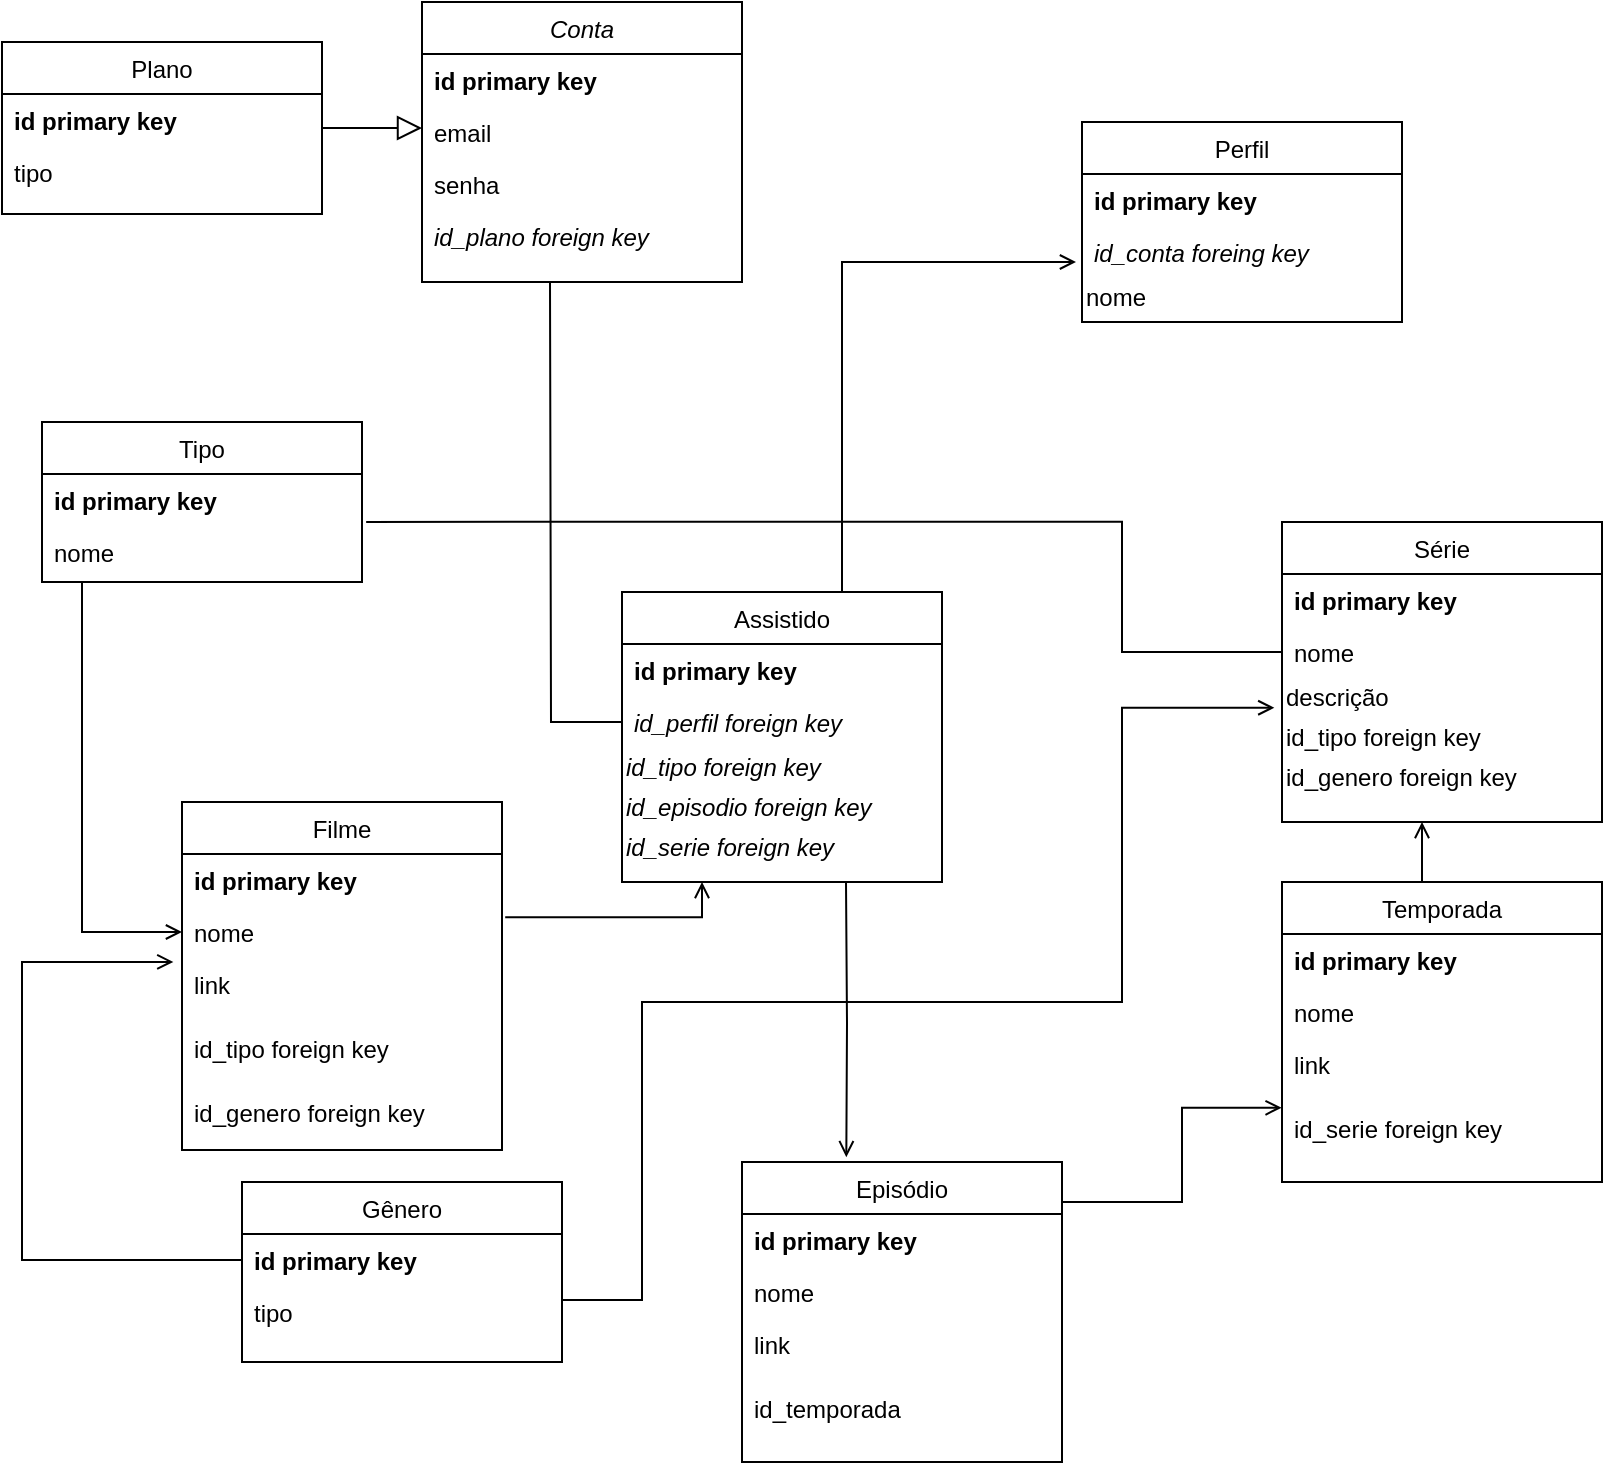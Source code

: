<mxfile version="14.6.0" type="github">
  <diagram id="C5RBs43oDa-KdzZeNtuy" name="Page-1">
    <mxGraphModel dx="1296" dy="569" grid="1" gridSize="10" guides="1" tooltips="1" connect="1" arrows="1" fold="1" page="1" pageScale="1" pageWidth="827" pageHeight="1169" math="0" shadow="0">
      <root>
        <mxCell id="WIyWlLk6GJQsqaUBKTNV-0" />
        <mxCell id="WIyWlLk6GJQsqaUBKTNV-1" parent="WIyWlLk6GJQsqaUBKTNV-0" />
        <mxCell id="zkfFHV4jXpPFQw0GAbJ--0" value="Conta" style="swimlane;fontStyle=2;align=center;verticalAlign=top;childLayout=stackLayout;horizontal=1;startSize=26;horizontalStack=0;resizeParent=1;resizeLast=0;collapsible=1;marginBottom=0;rounded=0;shadow=0;strokeWidth=1;" parent="WIyWlLk6GJQsqaUBKTNV-1" vertex="1">
          <mxGeometry x="220" y="120" width="160" height="140" as="geometry">
            <mxRectangle x="230" y="140" width="160" height="26" as="alternateBounds" />
          </mxGeometry>
        </mxCell>
        <mxCell id="zkfFHV4jXpPFQw0GAbJ--1" value="id primary key" style="text;align=left;verticalAlign=top;spacingLeft=4;spacingRight=4;overflow=hidden;rotatable=0;points=[[0,0.5],[1,0.5]];portConstraint=eastwest;fontStyle=1" parent="zkfFHV4jXpPFQw0GAbJ--0" vertex="1">
          <mxGeometry y="26" width="160" height="26" as="geometry" />
        </mxCell>
        <mxCell id="zkfFHV4jXpPFQw0GAbJ--2" value="email " style="text;align=left;verticalAlign=top;spacingLeft=4;spacingRight=4;overflow=hidden;rotatable=0;points=[[0,0.5],[1,0.5]];portConstraint=eastwest;rounded=0;shadow=0;html=0;" parent="zkfFHV4jXpPFQw0GAbJ--0" vertex="1">
          <mxGeometry y="52" width="160" height="26" as="geometry" />
        </mxCell>
        <mxCell id="zkfFHV4jXpPFQw0GAbJ--3" value="senha" style="text;align=left;verticalAlign=top;spacingLeft=4;spacingRight=4;overflow=hidden;rotatable=0;points=[[0,0.5],[1,0.5]];portConstraint=eastwest;rounded=0;shadow=0;html=0;" parent="zkfFHV4jXpPFQw0GAbJ--0" vertex="1">
          <mxGeometry y="78" width="160" height="26" as="geometry" />
        </mxCell>
        <mxCell id="h_JzUmfi_xWBJzCcmj3I-3" value="id_plano foreign key" style="text;align=left;verticalAlign=top;spacingLeft=4;spacingRight=4;overflow=hidden;rotatable=0;points=[[0,0.5],[1,0.5]];portConstraint=eastwest;rounded=0;shadow=0;html=0;fontStyle=2" vertex="1" parent="zkfFHV4jXpPFQw0GAbJ--0">
          <mxGeometry y="104" width="160" height="26" as="geometry" />
        </mxCell>
        <mxCell id="zkfFHV4jXpPFQw0GAbJ--6" value="Plano" style="swimlane;fontStyle=0;align=center;verticalAlign=top;childLayout=stackLayout;horizontal=1;startSize=26;horizontalStack=0;resizeParent=1;resizeLast=0;collapsible=1;marginBottom=0;rounded=0;shadow=0;strokeWidth=1;" parent="WIyWlLk6GJQsqaUBKTNV-1" vertex="1">
          <mxGeometry x="10" y="140" width="160" height="86" as="geometry">
            <mxRectangle x="130" y="380" width="160" height="26" as="alternateBounds" />
          </mxGeometry>
        </mxCell>
        <mxCell id="zkfFHV4jXpPFQw0GAbJ--7" value="id primary key" style="text;align=left;verticalAlign=top;spacingLeft=4;spacingRight=4;overflow=hidden;rotatable=0;points=[[0,0.5],[1,0.5]];portConstraint=eastwest;fontStyle=1" parent="zkfFHV4jXpPFQw0GAbJ--6" vertex="1">
          <mxGeometry y="26" width="160" height="26" as="geometry" />
        </mxCell>
        <mxCell id="zkfFHV4jXpPFQw0GAbJ--8" value="tipo" style="text;align=left;verticalAlign=top;spacingLeft=4;spacingRight=4;overflow=hidden;rotatable=0;points=[[0,0.5],[1,0.5]];portConstraint=eastwest;rounded=0;shadow=0;html=0;" parent="zkfFHV4jXpPFQw0GAbJ--6" vertex="1">
          <mxGeometry y="52" width="160" height="26" as="geometry" />
        </mxCell>
        <mxCell id="zkfFHV4jXpPFQw0GAbJ--12" value="" style="endArrow=block;endSize=10;endFill=0;shadow=0;strokeWidth=1;rounded=0;edgeStyle=elbowEdgeStyle;elbow=vertical;" parent="WIyWlLk6GJQsqaUBKTNV-1" source="zkfFHV4jXpPFQw0GAbJ--6" target="zkfFHV4jXpPFQw0GAbJ--0" edge="1">
          <mxGeometry width="160" relative="1" as="geometry">
            <mxPoint x="200" y="203" as="sourcePoint" />
            <mxPoint x="200" y="203" as="targetPoint" />
            <Array as="points">
              <mxPoint x="170" y="200" />
            </Array>
          </mxGeometry>
        </mxCell>
        <mxCell id="zkfFHV4jXpPFQw0GAbJ--13" value="Série" style="swimlane;fontStyle=0;align=center;verticalAlign=top;childLayout=stackLayout;horizontal=1;startSize=26;horizontalStack=0;resizeParent=1;resizeLast=0;collapsible=1;marginBottom=0;rounded=0;shadow=0;strokeWidth=1;" parent="WIyWlLk6GJQsqaUBKTNV-1" vertex="1">
          <mxGeometry x="650" y="380" width="160" height="150" as="geometry">
            <mxRectangle x="340" y="380" width="170" height="26" as="alternateBounds" />
          </mxGeometry>
        </mxCell>
        <mxCell id="zkfFHV4jXpPFQw0GAbJ--14" value="id primary key" style="text;align=left;verticalAlign=top;spacingLeft=4;spacingRight=4;overflow=hidden;rotatable=0;points=[[0,0.5],[1,0.5]];portConstraint=eastwest;fontStyle=1" parent="zkfFHV4jXpPFQw0GAbJ--13" vertex="1">
          <mxGeometry y="26" width="160" height="26" as="geometry" />
        </mxCell>
        <mxCell id="h_JzUmfi_xWBJzCcmj3I-0" value="nome" style="text;align=left;verticalAlign=top;spacingLeft=4;spacingRight=4;overflow=hidden;rotatable=0;points=[[0,0.5],[1,0.5]];portConstraint=eastwest;" vertex="1" parent="zkfFHV4jXpPFQw0GAbJ--13">
          <mxGeometry y="52" width="160" height="26" as="geometry" />
        </mxCell>
        <mxCell id="h_JzUmfi_xWBJzCcmj3I-2" value="descrição" style="text;html=1;align=left;verticalAlign=middle;resizable=0;points=[];autosize=1;strokeColor=none;" vertex="1" parent="zkfFHV4jXpPFQw0GAbJ--13">
          <mxGeometry y="78" width="160" height="20" as="geometry" />
        </mxCell>
        <mxCell id="h_JzUmfi_xWBJzCcmj3I-53" value="id_tipo foreign key" style="text;html=1;align=left;verticalAlign=middle;resizable=0;points=[];autosize=1;strokeColor=none;" vertex="1" parent="zkfFHV4jXpPFQw0GAbJ--13">
          <mxGeometry y="98" width="160" height="20" as="geometry" />
        </mxCell>
        <mxCell id="h_JzUmfi_xWBJzCcmj3I-63" value="id_genero foreign key" style="text;html=1;align=left;verticalAlign=middle;resizable=0;points=[];autosize=1;strokeColor=none;" vertex="1" parent="zkfFHV4jXpPFQw0GAbJ--13">
          <mxGeometry y="118" width="160" height="20" as="geometry" />
        </mxCell>
        <mxCell id="zkfFHV4jXpPFQw0GAbJ--17" value="Temporada" style="swimlane;fontStyle=0;align=center;verticalAlign=top;childLayout=stackLayout;horizontal=1;startSize=26;horizontalStack=0;resizeParent=1;resizeLast=0;collapsible=1;marginBottom=0;rounded=0;shadow=0;strokeWidth=1;" parent="WIyWlLk6GJQsqaUBKTNV-1" vertex="1">
          <mxGeometry x="650" y="560" width="160" height="150" as="geometry">
            <mxRectangle x="550" y="140" width="160" height="26" as="alternateBounds" />
          </mxGeometry>
        </mxCell>
        <mxCell id="zkfFHV4jXpPFQw0GAbJ--18" value="id primary key" style="text;align=left;verticalAlign=top;spacingLeft=4;spacingRight=4;overflow=hidden;rotatable=0;points=[[0,0.5],[1,0.5]];portConstraint=eastwest;fontStyle=1" parent="zkfFHV4jXpPFQw0GAbJ--17" vertex="1">
          <mxGeometry y="26" width="160" height="26" as="geometry" />
        </mxCell>
        <mxCell id="zkfFHV4jXpPFQw0GAbJ--19" value="nome" style="text;align=left;verticalAlign=top;spacingLeft=4;spacingRight=4;overflow=hidden;rotatable=0;points=[[0,0.5],[1,0.5]];portConstraint=eastwest;rounded=0;shadow=0;html=0;" parent="zkfFHV4jXpPFQw0GAbJ--17" vertex="1">
          <mxGeometry y="52" width="160" height="26" as="geometry" />
        </mxCell>
        <mxCell id="h_JzUmfi_xWBJzCcmj3I-34" value="link" style="text;align=left;verticalAlign=top;spacingLeft=4;spacingRight=4;overflow=hidden;rotatable=0;points=[[0,0.5],[1,0.5]];portConstraint=eastwest;rounded=0;shadow=0;html=0;" vertex="1" parent="zkfFHV4jXpPFQw0GAbJ--17">
          <mxGeometry y="78" width="160" height="32" as="geometry" />
        </mxCell>
        <mxCell id="zkfFHV4jXpPFQw0GAbJ--20" value="id_serie foreign key" style="text;align=left;verticalAlign=top;spacingLeft=4;spacingRight=4;overflow=hidden;rotatable=0;points=[[0,0.5],[1,0.5]];portConstraint=eastwest;rounded=0;shadow=0;html=0;" parent="zkfFHV4jXpPFQw0GAbJ--17" vertex="1">
          <mxGeometry y="110" width="160" height="30" as="geometry" />
        </mxCell>
        <mxCell id="h_JzUmfi_xWBJzCcmj3I-4" value="Perfil" style="swimlane;fontStyle=0;align=center;verticalAlign=top;childLayout=stackLayout;horizontal=1;startSize=26;horizontalStack=0;resizeParent=1;resizeLast=0;collapsible=1;marginBottom=0;rounded=0;shadow=0;strokeWidth=1;" vertex="1" parent="WIyWlLk6GJQsqaUBKTNV-1">
          <mxGeometry x="550" y="180" width="160" height="100" as="geometry">
            <mxRectangle x="340" y="380" width="170" height="26" as="alternateBounds" />
          </mxGeometry>
        </mxCell>
        <mxCell id="h_JzUmfi_xWBJzCcmj3I-5" value="id primary key" style="text;align=left;verticalAlign=top;spacingLeft=4;spacingRight=4;overflow=hidden;rotatable=0;points=[[0,0.5],[1,0.5]];portConstraint=eastwest;fontStyle=1" vertex="1" parent="h_JzUmfi_xWBJzCcmj3I-4">
          <mxGeometry y="26" width="160" height="26" as="geometry" />
        </mxCell>
        <mxCell id="h_JzUmfi_xWBJzCcmj3I-7" value="id_conta foreing key" style="text;align=left;verticalAlign=top;spacingLeft=4;spacingRight=4;overflow=hidden;rotatable=0;points=[[0,0.5],[1,0.5]];portConstraint=eastwest;fontStyle=2" vertex="1" parent="h_JzUmfi_xWBJzCcmj3I-4">
          <mxGeometry y="52" width="160" height="26" as="geometry" />
        </mxCell>
        <mxCell id="h_JzUmfi_xWBJzCcmj3I-9" value="nome" style="text;html=1;align=left;verticalAlign=middle;resizable=0;points=[];autosize=1;strokeColor=none;" vertex="1" parent="h_JzUmfi_xWBJzCcmj3I-4">
          <mxGeometry y="78" width="160" height="20" as="geometry" />
        </mxCell>
        <mxCell id="h_JzUmfi_xWBJzCcmj3I-10" value="" style="endArrow=open;shadow=0;strokeWidth=1;rounded=0;endFill=1;edgeStyle=orthogonalEdgeStyle;elbow=vertical;startArrow=none;" edge="1" parent="WIyWlLk6GJQsqaUBKTNV-1" source="h_JzUmfi_xWBJzCcmj3I-11">
          <mxGeometry relative="1" as="geometry">
            <mxPoint x="324" y="260" as="sourcePoint" />
            <mxPoint x="547" y="250" as="targetPoint" />
            <Array as="points">
              <mxPoint x="430" y="250" />
              <mxPoint x="547" y="250" />
            </Array>
          </mxGeometry>
        </mxCell>
        <mxCell id="h_JzUmfi_xWBJzCcmj3I-19" value="Tipo" style="swimlane;fontStyle=0;align=center;verticalAlign=top;childLayout=stackLayout;horizontal=1;startSize=26;horizontalStack=0;resizeParent=1;resizeLast=0;collapsible=1;marginBottom=0;rounded=0;shadow=0;strokeWidth=1;" vertex="1" parent="WIyWlLk6GJQsqaUBKTNV-1">
          <mxGeometry x="30" y="330" width="160" height="80" as="geometry">
            <mxRectangle x="340" y="380" width="170" height="26" as="alternateBounds" />
          </mxGeometry>
        </mxCell>
        <mxCell id="h_JzUmfi_xWBJzCcmj3I-20" value="id primary key" style="text;align=left;verticalAlign=top;spacingLeft=4;spacingRight=4;overflow=hidden;rotatable=0;points=[[0,0.5],[1,0.5]];portConstraint=eastwest;fontStyle=1" vertex="1" parent="h_JzUmfi_xWBJzCcmj3I-19">
          <mxGeometry y="26" width="160" height="26" as="geometry" />
        </mxCell>
        <mxCell id="h_JzUmfi_xWBJzCcmj3I-21" value="nome" style="text;align=left;verticalAlign=top;spacingLeft=4;spacingRight=4;overflow=hidden;rotatable=0;points=[[0,0.5],[1,0.5]];portConstraint=eastwest;" vertex="1" parent="h_JzUmfi_xWBJzCcmj3I-19">
          <mxGeometry y="52" width="160" height="26" as="geometry" />
        </mxCell>
        <mxCell id="h_JzUmfi_xWBJzCcmj3I-23" value="" style="endArrow=open;shadow=0;strokeWidth=1;rounded=0;endFill=1;edgeStyle=orthogonalEdgeStyle;elbow=vertical;entryX=0;entryY=0.5;entryDx=0;entryDy=0;exitX=0.125;exitY=1.077;exitDx=0;exitDy=0;exitPerimeter=0;" edge="1" parent="WIyWlLk6GJQsqaUBKTNV-1" source="h_JzUmfi_xWBJzCcmj3I-21" target="h_JzUmfi_xWBJzCcmj3I-46">
          <mxGeometry relative="1" as="geometry">
            <mxPoint x="50" y="438" as="sourcePoint" />
            <mxPoint x="120" y="590" as="targetPoint" />
            <Array as="points">
              <mxPoint x="50" y="585" />
            </Array>
          </mxGeometry>
        </mxCell>
        <mxCell id="h_JzUmfi_xWBJzCcmj3I-11" value="Assistido" style="swimlane;fontStyle=0;align=center;verticalAlign=top;childLayout=stackLayout;horizontal=1;startSize=26;horizontalStack=0;resizeParent=1;resizeLast=0;collapsible=1;marginBottom=0;rounded=0;shadow=0;strokeWidth=1;" vertex="1" parent="WIyWlLk6GJQsqaUBKTNV-1">
          <mxGeometry x="320" y="415" width="160" height="145" as="geometry">
            <mxRectangle x="340" y="380" width="170" height="26" as="alternateBounds" />
          </mxGeometry>
        </mxCell>
        <mxCell id="h_JzUmfi_xWBJzCcmj3I-12" value="id primary key" style="text;align=left;verticalAlign=top;spacingLeft=4;spacingRight=4;overflow=hidden;rotatable=0;points=[[0,0.5],[1,0.5]];portConstraint=eastwest;fontStyle=1" vertex="1" parent="h_JzUmfi_xWBJzCcmj3I-11">
          <mxGeometry y="26" width="160" height="26" as="geometry" />
        </mxCell>
        <mxCell id="h_JzUmfi_xWBJzCcmj3I-14" value="id_perfil foreign key" style="text;align=left;verticalAlign=top;spacingLeft=4;spacingRight=4;overflow=hidden;rotatable=0;points=[[0,0.5],[1,0.5]];portConstraint=eastwest;fontStyle=2" vertex="1" parent="h_JzUmfi_xWBJzCcmj3I-11">
          <mxGeometry y="52" width="160" height="26" as="geometry" />
        </mxCell>
        <mxCell id="h_JzUmfi_xWBJzCcmj3I-17" value="id_tipo foreign key" style="text;html=1;align=left;verticalAlign=middle;resizable=0;points=[];autosize=1;strokeColor=none;fontStyle=2" vertex="1" parent="h_JzUmfi_xWBJzCcmj3I-11">
          <mxGeometry y="78" width="160" height="20" as="geometry" />
        </mxCell>
        <mxCell id="h_JzUmfi_xWBJzCcmj3I-16" value="&lt;i&gt;id_episodio foreign key&lt;/i&gt;" style="text;html=1;align=left;verticalAlign=middle;resizable=0;points=[];autosize=1;strokeColor=none;" vertex="1" parent="h_JzUmfi_xWBJzCcmj3I-11">
          <mxGeometry y="98" width="160" height="20" as="geometry" />
        </mxCell>
        <mxCell id="h_JzUmfi_xWBJzCcmj3I-50" value="&lt;i&gt;id_serie foreign key&lt;/i&gt;" style="text;html=1;align=left;verticalAlign=middle;resizable=0;points=[];autosize=1;strokeColor=none;" vertex="1" parent="h_JzUmfi_xWBJzCcmj3I-11">
          <mxGeometry y="118" width="160" height="20" as="geometry" />
        </mxCell>
        <mxCell id="h_JzUmfi_xWBJzCcmj3I-42" value="" style="endArrow=open;shadow=0;strokeWidth=1;rounded=0;endFill=1;edgeStyle=orthogonalEdgeStyle;elbow=vertical;entryX=0.326;entryY=-0.016;entryDx=0;entryDy=0;entryPerimeter=0;" edge="1" parent="h_JzUmfi_xWBJzCcmj3I-11" target="h_JzUmfi_xWBJzCcmj3I-35">
          <mxGeometry relative="1" as="geometry">
            <mxPoint x="112" y="145" as="sourcePoint" />
            <mxPoint x="110" y="284.94" as="targetPoint" />
          </mxGeometry>
        </mxCell>
        <mxCell id="h_JzUmfi_xWBJzCcmj3I-28" value="" style="endArrow=none;shadow=0;strokeWidth=1;rounded=0;endFill=1;edgeStyle=orthogonalEdgeStyle;elbow=vertical;entryX=0;entryY=0.5;entryDx=0;entryDy=0;" edge="1" parent="WIyWlLk6GJQsqaUBKTNV-1" target="h_JzUmfi_xWBJzCcmj3I-14">
          <mxGeometry relative="1" as="geometry">
            <mxPoint x="284.0" y="260" as="sourcePoint" />
            <mxPoint x="290" y="480" as="targetPoint" />
          </mxGeometry>
        </mxCell>
        <mxCell id="h_JzUmfi_xWBJzCcmj3I-35" value="Episódio" style="swimlane;fontStyle=0;align=center;verticalAlign=top;childLayout=stackLayout;horizontal=1;startSize=26;horizontalStack=0;resizeParent=1;resizeLast=0;collapsible=1;marginBottom=0;rounded=0;shadow=0;strokeWidth=1;" vertex="1" parent="WIyWlLk6GJQsqaUBKTNV-1">
          <mxGeometry x="380" y="700" width="160" height="150" as="geometry">
            <mxRectangle x="550" y="140" width="160" height="26" as="alternateBounds" />
          </mxGeometry>
        </mxCell>
        <mxCell id="h_JzUmfi_xWBJzCcmj3I-36" value="id primary key" style="text;align=left;verticalAlign=top;spacingLeft=4;spacingRight=4;overflow=hidden;rotatable=0;points=[[0,0.5],[1,0.5]];portConstraint=eastwest;fontStyle=1" vertex="1" parent="h_JzUmfi_xWBJzCcmj3I-35">
          <mxGeometry y="26" width="160" height="26" as="geometry" />
        </mxCell>
        <mxCell id="h_JzUmfi_xWBJzCcmj3I-37" value="nome" style="text;align=left;verticalAlign=top;spacingLeft=4;spacingRight=4;overflow=hidden;rotatable=0;points=[[0,0.5],[1,0.5]];portConstraint=eastwest;rounded=0;shadow=0;html=0;" vertex="1" parent="h_JzUmfi_xWBJzCcmj3I-35">
          <mxGeometry y="52" width="160" height="26" as="geometry" />
        </mxCell>
        <mxCell id="h_JzUmfi_xWBJzCcmj3I-38" value="link" style="text;align=left;verticalAlign=top;spacingLeft=4;spacingRight=4;overflow=hidden;rotatable=0;points=[[0,0.5],[1,0.5]];portConstraint=eastwest;rounded=0;shadow=0;html=0;" vertex="1" parent="h_JzUmfi_xWBJzCcmj3I-35">
          <mxGeometry y="78" width="160" height="32" as="geometry" />
        </mxCell>
        <mxCell id="h_JzUmfi_xWBJzCcmj3I-40" value="id_temporada" style="text;align=left;verticalAlign=top;spacingLeft=4;spacingRight=4;overflow=hidden;rotatable=0;points=[[0,0.5],[1,0.5]];portConstraint=eastwest;rounded=0;shadow=0;html=0;" vertex="1" parent="h_JzUmfi_xWBJzCcmj3I-35">
          <mxGeometry y="110" width="160" height="32" as="geometry" />
        </mxCell>
        <mxCell id="h_JzUmfi_xWBJzCcmj3I-41" value="" style="endArrow=open;shadow=0;strokeWidth=1;rounded=0;endFill=1;edgeStyle=orthogonalEdgeStyle;elbow=vertical;" edge="1" parent="WIyWlLk6GJQsqaUBKTNV-1" source="zkfFHV4jXpPFQw0GAbJ--17">
          <mxGeometry relative="1" as="geometry">
            <mxPoint x="740" y="500" as="sourcePoint" />
            <mxPoint x="720" y="530" as="targetPoint" />
            <Array as="points">
              <mxPoint x="720" y="540" />
              <mxPoint x="720" y="540" />
            </Array>
          </mxGeometry>
        </mxCell>
        <mxCell id="h_JzUmfi_xWBJzCcmj3I-43" value="" style="endArrow=open;shadow=0;strokeWidth=1;rounded=0;endFill=1;edgeStyle=orthogonalEdgeStyle;elbow=vertical;entryX=-0.001;entryY=0.096;entryDx=0;entryDy=0;entryPerimeter=0;" edge="1" parent="WIyWlLk6GJQsqaUBKTNV-1" target="zkfFHV4jXpPFQw0GAbJ--20">
          <mxGeometry relative="1" as="geometry">
            <mxPoint x="540" y="720" as="sourcePoint" />
            <mxPoint x="540" y="860" as="targetPoint" />
            <Array as="points">
              <mxPoint x="600" y="720" />
              <mxPoint x="600" y="673" />
            </Array>
          </mxGeometry>
        </mxCell>
        <mxCell id="h_JzUmfi_xWBJzCcmj3I-44" value="Filme" style="swimlane;fontStyle=0;align=center;verticalAlign=top;childLayout=stackLayout;horizontal=1;startSize=26;horizontalStack=0;resizeParent=1;resizeLast=0;collapsible=1;marginBottom=0;rounded=0;shadow=0;strokeWidth=1;" vertex="1" parent="WIyWlLk6GJQsqaUBKTNV-1">
          <mxGeometry x="100" y="520" width="160" height="174" as="geometry">
            <mxRectangle x="550" y="140" width="160" height="26" as="alternateBounds" />
          </mxGeometry>
        </mxCell>
        <mxCell id="h_JzUmfi_xWBJzCcmj3I-45" value="id primary key" style="text;align=left;verticalAlign=top;spacingLeft=4;spacingRight=4;overflow=hidden;rotatable=0;points=[[0,0.5],[1,0.5]];portConstraint=eastwest;fontStyle=1" vertex="1" parent="h_JzUmfi_xWBJzCcmj3I-44">
          <mxGeometry y="26" width="160" height="26" as="geometry" />
        </mxCell>
        <mxCell id="h_JzUmfi_xWBJzCcmj3I-46" value="nome" style="text;align=left;verticalAlign=top;spacingLeft=4;spacingRight=4;overflow=hidden;rotatable=0;points=[[0,0.5],[1,0.5]];portConstraint=eastwest;rounded=0;shadow=0;html=0;" vertex="1" parent="h_JzUmfi_xWBJzCcmj3I-44">
          <mxGeometry y="52" width="160" height="26" as="geometry" />
        </mxCell>
        <mxCell id="h_JzUmfi_xWBJzCcmj3I-47" value="link" style="text;align=left;verticalAlign=top;spacingLeft=4;spacingRight=4;overflow=hidden;rotatable=0;points=[[0,0.5],[1,0.5]];portConstraint=eastwest;rounded=0;shadow=0;html=0;" vertex="1" parent="h_JzUmfi_xWBJzCcmj3I-44">
          <mxGeometry y="78" width="160" height="32" as="geometry" />
        </mxCell>
        <mxCell id="h_JzUmfi_xWBJzCcmj3I-54" value="id_tipo foreign key" style="text;align=left;verticalAlign=top;spacingLeft=4;spacingRight=4;overflow=hidden;rotatable=0;points=[[0,0.5],[1,0.5]];portConstraint=eastwest;rounded=0;shadow=0;html=0;" vertex="1" parent="h_JzUmfi_xWBJzCcmj3I-44">
          <mxGeometry y="110" width="160" height="32" as="geometry" />
        </mxCell>
        <mxCell id="h_JzUmfi_xWBJzCcmj3I-61" value="id_genero foreign key" style="text;align=left;verticalAlign=top;spacingLeft=4;spacingRight=4;overflow=hidden;rotatable=0;points=[[0,0.5],[1,0.5]];portConstraint=eastwest;rounded=0;shadow=0;html=0;" vertex="1" parent="h_JzUmfi_xWBJzCcmj3I-44">
          <mxGeometry y="142" width="160" height="32" as="geometry" />
        </mxCell>
        <mxCell id="h_JzUmfi_xWBJzCcmj3I-49" value="" style="endArrow=open;shadow=0;strokeWidth=1;rounded=0;endFill=1;edgeStyle=orthogonalEdgeStyle;elbow=vertical;exitX=1.01;exitY=0.215;exitDx=0;exitDy=0;exitPerimeter=0;entryX=0.25;entryY=1;entryDx=0;entryDy=0;" edge="1" parent="WIyWlLk6GJQsqaUBKTNV-1" source="h_JzUmfi_xWBJzCcmj3I-46" target="h_JzUmfi_xWBJzCcmj3I-11">
          <mxGeometry relative="1" as="geometry">
            <mxPoint x="250" y="680.03" as="sourcePoint" />
            <mxPoint x="250" y="820.03" as="targetPoint" />
            <Array as="points">
              <mxPoint x="360" y="578" />
            </Array>
          </mxGeometry>
        </mxCell>
        <mxCell id="h_JzUmfi_xWBJzCcmj3I-52" value="" style="endArrow=none;shadow=0;strokeWidth=1;rounded=0;endFill=1;edgeStyle=orthogonalEdgeStyle;elbow=vertical;exitX=1.013;exitY=-0.079;exitDx=0;exitDy=0;exitPerimeter=0;entryX=0;entryY=0.5;entryDx=0;entryDy=0;" edge="1" parent="WIyWlLk6GJQsqaUBKTNV-1" source="h_JzUmfi_xWBJzCcmj3I-21" target="h_JzUmfi_xWBJzCcmj3I-0">
          <mxGeometry relative="1" as="geometry">
            <mxPoint x="294.0" y="270" as="sourcePoint" />
            <mxPoint x="646" y="453" as="targetPoint" />
            <Array as="points">
              <mxPoint x="570" y="380" />
              <mxPoint x="570" y="445" />
            </Array>
          </mxGeometry>
        </mxCell>
        <mxCell id="h_JzUmfi_xWBJzCcmj3I-55" value="Gênero" style="swimlane;fontStyle=0;align=center;verticalAlign=top;childLayout=stackLayout;horizontal=1;startSize=26;horizontalStack=0;resizeParent=1;resizeLast=0;collapsible=1;marginBottom=0;rounded=0;shadow=0;strokeWidth=1;" vertex="1" parent="WIyWlLk6GJQsqaUBKTNV-1">
          <mxGeometry x="130" y="710" width="160" height="90" as="geometry">
            <mxRectangle x="550" y="140" width="160" height="26" as="alternateBounds" />
          </mxGeometry>
        </mxCell>
        <mxCell id="h_JzUmfi_xWBJzCcmj3I-56" value="id primary key" style="text;align=left;verticalAlign=top;spacingLeft=4;spacingRight=4;overflow=hidden;rotatable=0;points=[[0,0.5],[1,0.5]];portConstraint=eastwest;fontStyle=1" vertex="1" parent="h_JzUmfi_xWBJzCcmj3I-55">
          <mxGeometry y="26" width="160" height="26" as="geometry" />
        </mxCell>
        <mxCell id="h_JzUmfi_xWBJzCcmj3I-57" value="tipo" style="text;align=left;verticalAlign=top;spacingLeft=4;spacingRight=4;overflow=hidden;rotatable=0;points=[[0,0.5],[1,0.5]];portConstraint=eastwest;rounded=0;shadow=0;html=0;" vertex="1" parent="h_JzUmfi_xWBJzCcmj3I-55">
          <mxGeometry y="52" width="160" height="26" as="geometry" />
        </mxCell>
        <mxCell id="h_JzUmfi_xWBJzCcmj3I-60" value="" style="endArrow=open;shadow=0;strokeWidth=1;rounded=0;endFill=1;edgeStyle=orthogonalEdgeStyle;elbow=vertical;entryX=-0.027;entryY=0.061;entryDx=0;entryDy=0;entryPerimeter=0;exitX=0;exitY=0.5;exitDx=0;exitDy=0;" edge="1" parent="WIyWlLk6GJQsqaUBKTNV-1" source="h_JzUmfi_xWBJzCcmj3I-56" target="h_JzUmfi_xWBJzCcmj3I-47">
          <mxGeometry relative="1" as="geometry">
            <mxPoint x="290" y="730" as="sourcePoint" />
            <mxPoint x="330" y="600" as="targetPoint" />
            <Array as="points">
              <mxPoint x="20" y="749" />
              <mxPoint x="20" y="600" />
            </Array>
          </mxGeometry>
        </mxCell>
        <mxCell id="h_JzUmfi_xWBJzCcmj3I-62" value="" style="endArrow=open;shadow=0;strokeWidth=1;rounded=0;endFill=1;edgeStyle=orthogonalEdgeStyle;elbow=vertical;entryX=-0.024;entryY=-0.256;entryDx=0;entryDy=0;entryPerimeter=0;" edge="1" parent="WIyWlLk6GJQsqaUBKTNV-1" target="h_JzUmfi_xWBJzCcmj3I-53">
          <mxGeometry relative="1" as="geometry">
            <mxPoint x="290" y="769" as="sourcePoint" />
            <mxPoint x="570" y="470" as="targetPoint" />
            <Array as="points">
              <mxPoint x="330" y="769" />
              <mxPoint x="330" y="620" />
              <mxPoint x="570" y="620" />
              <mxPoint x="570" y="473" />
            </Array>
          </mxGeometry>
        </mxCell>
      </root>
    </mxGraphModel>
  </diagram>
</mxfile>
